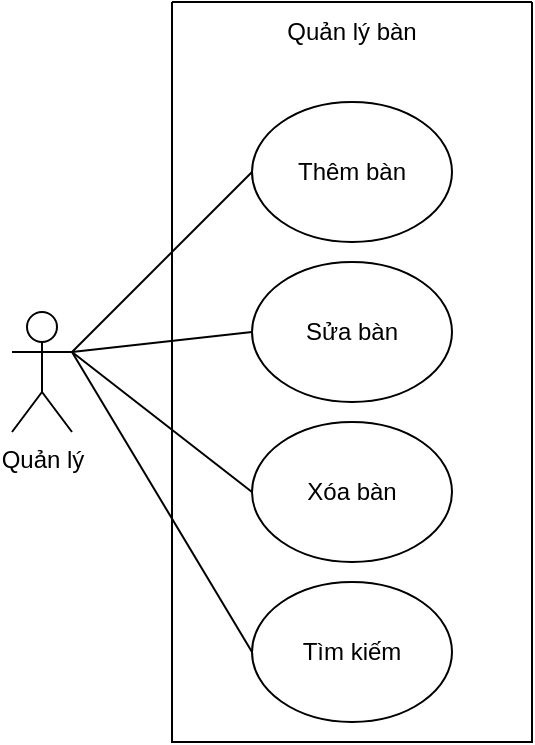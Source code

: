<mxfile version="22.1.11" type="device">
  <diagram name="Trang-1" id="G7mjkxMxQF8GDAocxFWy">
    <mxGraphModel dx="348" dy="590" grid="1" gridSize="10" guides="1" tooltips="1" connect="1" arrows="1" fold="1" page="1" pageScale="1" pageWidth="827" pageHeight="1169" math="0" shadow="0">
      <root>
        <mxCell id="0" />
        <mxCell id="1" parent="0" />
        <mxCell id="KUTGK9OhDXcdtYmHl0j2-1" value="" style="swimlane;startSize=0;" parent="1" vertex="1">
          <mxGeometry x="280" y="90" width="180" height="370" as="geometry" />
        </mxCell>
        <mxCell id="KUTGK9OhDXcdtYmHl0j2-4" value="Thêm bàn" style="ellipse;whiteSpace=wrap;html=1;" parent="KUTGK9OhDXcdtYmHl0j2-1" vertex="1">
          <mxGeometry x="40" y="50" width="100" height="70" as="geometry" />
        </mxCell>
        <mxCell id="KUTGK9OhDXcdtYmHl0j2-5" value="Xóa bàn" style="ellipse;whiteSpace=wrap;html=1;" parent="KUTGK9OhDXcdtYmHl0j2-1" vertex="1">
          <mxGeometry x="40" y="210" width="100" height="70" as="geometry" />
        </mxCell>
        <mxCell id="KUTGK9OhDXcdtYmHl0j2-3" value="Sửa bàn" style="ellipse;whiteSpace=wrap;html=1;" parent="KUTGK9OhDXcdtYmHl0j2-1" vertex="1">
          <mxGeometry x="40" y="130" width="100" height="70" as="geometry" />
        </mxCell>
        <mxCell id="zxkbrOZkq-2tWWHNGrqO-1" value="Tìm kiếm" style="ellipse;whiteSpace=wrap;html=1;" parent="KUTGK9OhDXcdtYmHl0j2-1" vertex="1">
          <mxGeometry x="40" y="290" width="100" height="70" as="geometry" />
        </mxCell>
        <mxCell id="yV9U46kd-4rg1TNfzokf-1" value="Quản lý bàn" style="text;html=1;strokeColor=none;fillColor=none;align=center;verticalAlign=middle;whiteSpace=wrap;rounded=0;" vertex="1" parent="KUTGK9OhDXcdtYmHl0j2-1">
          <mxGeometry x="50" width="80" height="30" as="geometry" />
        </mxCell>
        <mxCell id="KUTGK9OhDXcdtYmHl0j2-6" style="rounded=0;orthogonalLoop=1;jettySize=auto;html=1;exitX=1;exitY=0.333;exitDx=0;exitDy=0;exitPerimeter=0;entryX=0;entryY=0.5;entryDx=0;entryDy=0;endArrow=none;endFill=0;" parent="1" source="KUTGK9OhDXcdtYmHl0j2-2" target="KUTGK9OhDXcdtYmHl0j2-4" edge="1">
          <mxGeometry relative="1" as="geometry" />
        </mxCell>
        <mxCell id="KUTGK9OhDXcdtYmHl0j2-7" style="rounded=0;orthogonalLoop=1;jettySize=auto;html=1;exitX=1;exitY=0.333;exitDx=0;exitDy=0;exitPerimeter=0;entryX=0;entryY=0.5;entryDx=0;entryDy=0;endArrow=none;endFill=0;" parent="1" source="KUTGK9OhDXcdtYmHl0j2-2" target="KUTGK9OhDXcdtYmHl0j2-3" edge="1">
          <mxGeometry relative="1" as="geometry" />
        </mxCell>
        <mxCell id="KUTGK9OhDXcdtYmHl0j2-8" style="rounded=0;orthogonalLoop=1;jettySize=auto;html=1;exitX=1;exitY=0.333;exitDx=0;exitDy=0;exitPerimeter=0;entryX=0;entryY=0.5;entryDx=0;entryDy=0;endArrow=none;endFill=0;" parent="1" source="KUTGK9OhDXcdtYmHl0j2-2" target="KUTGK9OhDXcdtYmHl0j2-5" edge="1">
          <mxGeometry relative="1" as="geometry" />
        </mxCell>
        <mxCell id="zxkbrOZkq-2tWWHNGrqO-2" style="rounded=0;orthogonalLoop=1;jettySize=auto;html=1;exitX=1;exitY=0.333;exitDx=0;exitDy=0;exitPerimeter=0;entryX=0;entryY=0.5;entryDx=0;entryDy=0;endArrow=none;endFill=0;" parent="1" source="KUTGK9OhDXcdtYmHl0j2-2" target="zxkbrOZkq-2tWWHNGrqO-1" edge="1">
          <mxGeometry relative="1" as="geometry" />
        </mxCell>
        <mxCell id="KUTGK9OhDXcdtYmHl0j2-2" value="Quản lý" style="shape=umlActor;verticalLabelPosition=bottom;verticalAlign=top;html=1;outlineConnect=0;" parent="1" vertex="1">
          <mxGeometry x="200" y="245" width="30" height="60" as="geometry" />
        </mxCell>
      </root>
    </mxGraphModel>
  </diagram>
</mxfile>
